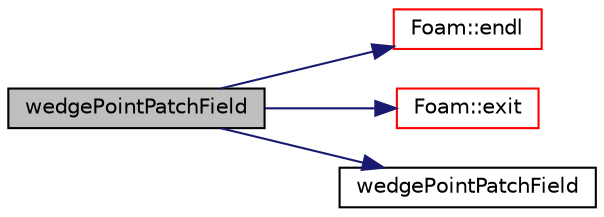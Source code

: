 digraph "wedgePointPatchField"
{
  bgcolor="transparent";
  edge [fontname="Helvetica",fontsize="10",labelfontname="Helvetica",labelfontsize="10"];
  node [fontname="Helvetica",fontsize="10",shape=record];
  rankdir="LR";
  Node56 [label="wedgePointPatchField",height=0.2,width=0.4,color="black", fillcolor="grey75", style="filled", fontcolor="black"];
  Node56 -> Node57 [color="midnightblue",fontsize="10",style="solid",fontname="Helvetica"];
  Node57 [label="Foam::endl",height=0.2,width=0.4,color="red",URL="$a21851.html#a2db8fe02a0d3909e9351bb4275b23ce4",tooltip="Add newline and flush stream. "];
  Node56 -> Node59 [color="midnightblue",fontsize="10",style="solid",fontname="Helvetica"];
  Node59 [label="Foam::exit",height=0.2,width=0.4,color="red",URL="$a21851.html#a06ca7250d8e89caf05243ec094843642"];
  Node56 -> Node106 [color="midnightblue",fontsize="10",style="solid",fontname="Helvetica"];
  Node106 [label="wedgePointPatchField",height=0.2,width=0.4,color="black",URL="$a27721.html#a35d92b57ec35a8b80c69b374b63d7447",tooltip="Construct from patch and internal field. "];
}
